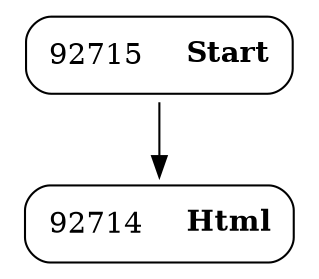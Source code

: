 digraph ast {
node [shape=none];
92715 [label=<<TABLE border='1' cellspacing='0' cellpadding='10' style='rounded' ><TR><TD border='0'>92715</TD><TD border='0'><B>Start</B></TD></TR></TABLE>>];
92715 -> 92714 [weight=2];
92714 [label=<<TABLE border='1' cellspacing='0' cellpadding='10' style='rounded' ><TR><TD border='0'>92714</TD><TD border='0'><B>Html</B></TD></TR></TABLE>>];
}
